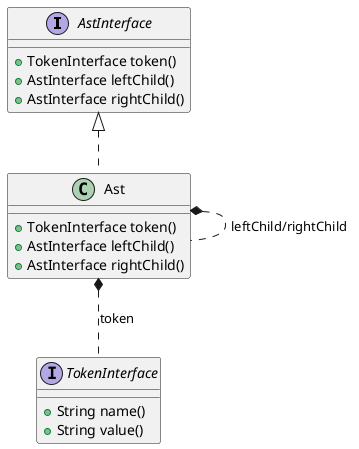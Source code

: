 @startuml
'https://plantuml.com/class-diagram

interface AstInterface{
    + TokenInterface token()
    + AstInterface leftChild()
    + AstInterface rightChild()
}

class Ast{
    + TokenInterface token()
    + AstInterface leftChild()
    + AstInterface rightChild()
}

interface TokenInterface{
    + String name()
    + String value()
}

AstInterface <|.. Ast


Ast *.. Ast: leftChild/rightChild
Ast *.. TokenInterface: token

@enduml